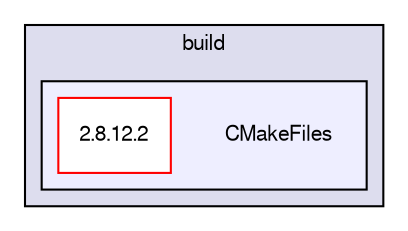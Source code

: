 digraph "/var/lib/jenkins/workspace/kaa_public/client/client-multi/client-cpp/build/CMakeFiles" {
  bgcolor=transparent;
  compound=true
  node [ fontsize="10", fontname="FreeSans"];
  edge [ labelfontsize="10", labelfontname="FreeSans"];
  subgraph clusterdir_264bc6e64d8c1f7582579bdc8202c23b {
    graph [ bgcolor="#ddddee", pencolor="black", label="build" fontname="FreeSans", fontsize="10", URL="dir_264bc6e64d8c1f7582579bdc8202c23b.html"]
  subgraph clusterdir_52a970a61acdad9f0402342cf4ec81c6 {
    graph [ bgcolor="#eeeeff", pencolor="black", label="" URL="dir_52a970a61acdad9f0402342cf4ec81c6.html"];
    dir_52a970a61acdad9f0402342cf4ec81c6 [shape=plaintext label="CMakeFiles"];
    dir_02e391d600a9f741861347643c9537e6 [shape=box label="2.8.12.2" color="red" fillcolor="white" style="filled" URL="dir_02e391d600a9f741861347643c9537e6.html"];
  }
  }
}
